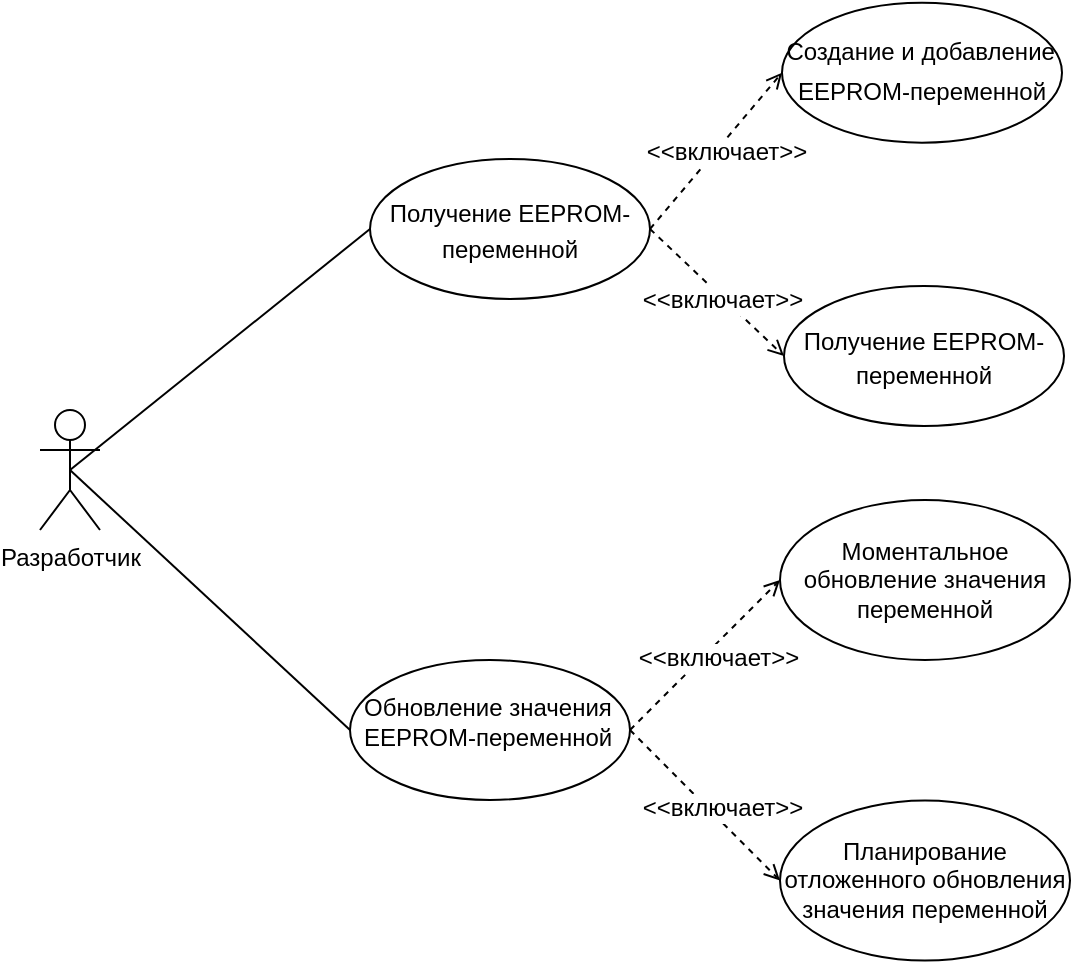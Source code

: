 <mxfile version="21.2.9" type="device">
  <diagram id="gmb-iSFQ5wAesivbyCy_" name="Page-1">
    <mxGraphModel dx="1912" dy="1040" grid="1" gridSize="10" guides="1" tooltips="1" connect="1" arrows="1" fold="1" page="1" pageScale="1" pageWidth="827" pageHeight="1169" math="0" shadow="0">
      <root>
        <mxCell id="0" />
        <mxCell id="1" parent="0" />
        <mxCell id="2LKgYTM5fiwgCWSIZSVV-1" value="" style="edgeStyle=none;rounded=0;orthogonalLoop=1;jettySize=auto;exitX=0.5;exitY=0.5;exitDx=0;exitDy=0;exitPerimeter=0;entryX=0;entryY=0.5;entryDx=0;entryDy=0;endArrow=none;endFill=0;fontFamily=Helvetica;html=1;" edge="1" parent="1" source="2LKgYTM5fiwgCWSIZSVV-4" target="2LKgYTM5fiwgCWSIZSVV-12">
          <mxGeometry relative="1" as="geometry">
            <mxPoint x="190.0" y="234" as="targetPoint" />
          </mxGeometry>
        </mxCell>
        <mxCell id="2LKgYTM5fiwgCWSIZSVV-2" style="edgeStyle=none;rounded=0;orthogonalLoop=1;jettySize=auto;exitX=0.5;exitY=0.5;exitDx=0;exitDy=0;exitPerimeter=0;entryX=0;entryY=0.5;entryDx=0;entryDy=0;endArrow=none;endFill=0;fontFamily=Helvetica;html=1;" edge="1" parent="1" source="2LKgYTM5fiwgCWSIZSVV-4" target="2LKgYTM5fiwgCWSIZSVV-8">
          <mxGeometry relative="1" as="geometry" />
        </mxCell>
        <mxCell id="2LKgYTM5fiwgCWSIZSVV-4" value="Разработчик" style="shape=umlActor;verticalLabelPosition=bottom;labelBackgroundColor=#ffffff;verticalAlign=top;fontFamily=Helvetica;html=1;" vertex="1" parent="1">
          <mxGeometry x="40" y="255" width="30" height="60" as="geometry" />
        </mxCell>
        <mxCell id="2LKgYTM5fiwgCWSIZSVV-8" value="" style="ellipse;whiteSpace=wrap;fontFamily=Helvetica;html=1;" vertex="1" parent="1">
          <mxGeometry x="195" y="380" width="140" height="70" as="geometry" />
        </mxCell>
        <mxCell id="2LKgYTM5fiwgCWSIZSVV-12" value="" style="ellipse;whiteSpace=wrap;fontFamily=Helvetica;html=1;" vertex="1" parent="1">
          <mxGeometry x="205" y="129.5" width="140" height="70" as="geometry" />
        </mxCell>
        <mxCell id="2LKgYTM5fiwgCWSIZSVV-20" value="&lt;span style=&quot;&quot;&gt;Получение EEPROM-&lt;/span&gt;" style="text;strokeColor=none;fillColor=none;align=center;verticalAlign=middle;whiteSpace=wrap;rounded=0;fontFamily=Helvetica;html=1;" vertex="1" parent="1">
          <mxGeometry x="210" y="147" width="130" height="20" as="geometry" />
        </mxCell>
        <mxCell id="2LKgYTM5fiwgCWSIZSVV-21" value="&lt;span style=&quot;&quot;&gt;переменной&lt;/span&gt;" style="text;strokeColor=none;fillColor=none;align=center;verticalAlign=middle;whiteSpace=wrap;rounded=0;fontFamily=Helvetica;html=1;" vertex="1" parent="1">
          <mxGeometry x="255" y="164.5" width="40" height="20" as="geometry" />
        </mxCell>
        <mxCell id="2LKgYTM5fiwgCWSIZSVV-22" value="Обновление значения" style="text;fontFamily=Helvetica;html=1;" vertex="1" parent="1">
          <mxGeometry x="200" y="390" width="130" height="30" as="geometry" />
        </mxCell>
        <mxCell id="2LKgYTM5fiwgCWSIZSVV-23" value="EEPROM-переменной" style="text;fontFamily=Helvetica;html=1;" vertex="1" parent="1">
          <mxGeometry x="200" y="405" width="130" height="30" as="geometry" />
        </mxCell>
        <mxCell id="2LKgYTM5fiwgCWSIZSVV-34" value="Планирование отложенного обновления&lt;br&gt;значения переменной" style="ellipse;whiteSpace=wrap;fontFamily=Helvetica;html=1;" vertex="1" parent="1">
          <mxGeometry x="410" y="450.29" width="145" height="80" as="geometry" />
        </mxCell>
        <mxCell id="2LKgYTM5fiwgCWSIZSVV-37" value="Моментальное обновление значения переменной" style="ellipse;whiteSpace=wrap;fontFamily=Helvetica;html=1;" vertex="1" parent="1">
          <mxGeometry x="410" y="300" width="145" height="80" as="geometry" />
        </mxCell>
        <mxCell id="2LKgYTM5fiwgCWSIZSVV-42" style="edgeStyle=none;rounded=0;orthogonalLoop=1;jettySize=auto;entryX=0;entryY=0.5;entryDx=0;entryDy=0;endArrow=open;endFill=0;startArrow=none;startFill=0;dashed=1;fontFamily=Helvetica;html=1;exitX=1;exitY=0.5;exitDx=0;exitDy=0;" edge="1" parent="1">
          <mxGeometry relative="1" as="geometry">
            <mxPoint x="335" y="415" as="sourcePoint" />
            <mxPoint x="410" y="340" as="targetPoint" />
          </mxGeometry>
        </mxCell>
        <mxCell id="2LKgYTM5fiwgCWSIZSVV-43" value="&amp;lt;&amp;lt;включает&amp;gt;&amp;gt;" style="text;resizable=0;points=[];align=center;verticalAlign=middle;labelBackgroundColor=#ffffff;fontFamily=Helvetica;html=1;" vertex="1" connectable="0" parent="2LKgYTM5fiwgCWSIZSVV-42">
          <mxGeometry x="0.328" y="-2" relative="1" as="geometry">
            <mxPoint x="-8" y="12" as="offset" />
          </mxGeometry>
        </mxCell>
        <mxCell id="2LKgYTM5fiwgCWSIZSVV-44" style="edgeStyle=none;rounded=0;orthogonalLoop=1;jettySize=auto;entryX=0;entryY=0.5;entryDx=0;entryDy=0;endArrow=open;endFill=0;startArrow=none;startFill=0;dashed=1;fontFamily=Helvetica;html=1;exitX=1;exitY=0.5;exitDx=0;exitDy=0;" edge="1" parent="1" source="2LKgYTM5fiwgCWSIZSVV-8" target="2LKgYTM5fiwgCWSIZSVV-34">
          <mxGeometry relative="1" as="geometry">
            <mxPoint x="345" y="425" as="sourcePoint" />
            <mxPoint x="420" y="350" as="targetPoint" />
          </mxGeometry>
        </mxCell>
        <mxCell id="2LKgYTM5fiwgCWSIZSVV-45" value="&amp;lt;&amp;lt;включает&amp;gt;&amp;gt;" style="text;resizable=0;points=[];align=center;verticalAlign=middle;labelBackgroundColor=#ffffff;fontFamily=Helvetica;html=1;" vertex="1" connectable="0" parent="2LKgYTM5fiwgCWSIZSVV-44">
          <mxGeometry x="0.328" y="-2" relative="1" as="geometry">
            <mxPoint x="-3" y="-13" as="offset" />
          </mxGeometry>
        </mxCell>
        <mxCell id="2LKgYTM5fiwgCWSIZSVV-46" value="" style="ellipse;whiteSpace=wrap;fontFamily=Helvetica;html=1;" vertex="1" parent="1">
          <mxGeometry x="411" y="51.34" width="140" height="70" as="geometry" />
        </mxCell>
        <mxCell id="2LKgYTM5fiwgCWSIZSVV-47" value="" style="ellipse;whiteSpace=wrap;fontFamily=Helvetica;html=1;" vertex="1" parent="1">
          <mxGeometry x="412" y="193" width="140" height="70" as="geometry" />
        </mxCell>
        <mxCell id="2LKgYTM5fiwgCWSIZSVV-48" value="&lt;span style=&quot;&quot;&gt;Создание и добавление&amp;nbsp;&lt;/span&gt;" style="text;strokeColor=none;fillColor=none;align=center;verticalAlign=middle;whiteSpace=wrap;rounded=0;fontFamily=Helvetica;html=1;" vertex="1" parent="1">
          <mxGeometry x="412" y="66.34" width="140" height="20" as="geometry" />
        </mxCell>
        <mxCell id="2LKgYTM5fiwgCWSIZSVV-49" value="&lt;span style=&quot;&quot;&gt;EEPROM-&lt;/span&gt;переменной" style="text;strokeColor=none;fillColor=none;align=center;verticalAlign=middle;whiteSpace=wrap;rounded=0;fontFamily=Helvetica;html=1;" vertex="1" parent="1">
          <mxGeometry x="416" y="86.34" width="130" height="20" as="geometry" />
        </mxCell>
        <mxCell id="2LKgYTM5fiwgCWSIZSVV-50" value="&lt;span style=&quot;&quot;&gt;Получение EEPROM-&lt;/span&gt;" style="text;strokeColor=none;fillColor=none;align=center;verticalAlign=middle;whiteSpace=wrap;rounded=0;fontFamily=Helvetica;html=1;" vertex="1" parent="1">
          <mxGeometry x="417" y="210.5" width="130" height="20" as="geometry" />
        </mxCell>
        <mxCell id="2LKgYTM5fiwgCWSIZSVV-51" value="&lt;span style=&quot;&quot;&gt;переменной&lt;/span&gt;" style="text;strokeColor=none;fillColor=none;align=center;verticalAlign=middle;whiteSpace=wrap;rounded=0;fontFamily=Helvetica;html=1;" vertex="1" parent="1">
          <mxGeometry x="462" y="228" width="40" height="20" as="geometry" />
        </mxCell>
        <mxCell id="2LKgYTM5fiwgCWSIZSVV-54" style="edgeStyle=none;rounded=0;orthogonalLoop=1;jettySize=auto;entryX=0;entryY=0.5;entryDx=0;entryDy=0;endArrow=open;endFill=0;startArrow=none;startFill=0;dashed=1;fontFamily=Helvetica;html=1;exitX=1;exitY=0.5;exitDx=0;exitDy=0;" edge="1" parent="1" source="2LKgYTM5fiwgCWSIZSVV-12" target="2LKgYTM5fiwgCWSIZSVV-46">
          <mxGeometry relative="1" as="geometry">
            <mxPoint x="345" y="425" as="sourcePoint" />
            <mxPoint x="420" y="350" as="targetPoint" />
          </mxGeometry>
        </mxCell>
        <mxCell id="2LKgYTM5fiwgCWSIZSVV-55" value="&amp;lt;&amp;lt;включает&amp;gt;&amp;gt;" style="text;resizable=0;points=[];align=center;verticalAlign=middle;labelBackgroundColor=#ffffff;fontFamily=Helvetica;html=1;" vertex="1" connectable="0" parent="2LKgYTM5fiwgCWSIZSVV-54">
          <mxGeometry x="0.328" y="-2" relative="1" as="geometry">
            <mxPoint x="-8" y="12" as="offset" />
          </mxGeometry>
        </mxCell>
        <mxCell id="2LKgYTM5fiwgCWSIZSVV-56" style="edgeStyle=none;rounded=0;orthogonalLoop=1;jettySize=auto;entryX=0;entryY=0.5;entryDx=0;entryDy=0;endArrow=open;endFill=0;startArrow=none;startFill=0;dashed=1;fontFamily=Helvetica;html=1;exitX=1;exitY=0.5;exitDx=0;exitDy=0;" edge="1" parent="1" source="2LKgYTM5fiwgCWSIZSVV-12" target="2LKgYTM5fiwgCWSIZSVV-47">
          <mxGeometry relative="1" as="geometry">
            <mxPoint x="355" y="175" as="sourcePoint" />
            <mxPoint x="422" y="85" as="targetPoint" />
          </mxGeometry>
        </mxCell>
        <mxCell id="2LKgYTM5fiwgCWSIZSVV-57" value="&amp;lt;&amp;lt;включает&amp;gt;&amp;gt;" style="text;resizable=0;points=[];align=center;verticalAlign=middle;labelBackgroundColor=#ffffff;fontFamily=Helvetica;html=1;" vertex="1" connectable="0" parent="2LKgYTM5fiwgCWSIZSVV-56">
          <mxGeometry x="0.328" y="-2" relative="1" as="geometry">
            <mxPoint x="-8" y="-9" as="offset" />
          </mxGeometry>
        </mxCell>
      </root>
    </mxGraphModel>
  </diagram>
</mxfile>
